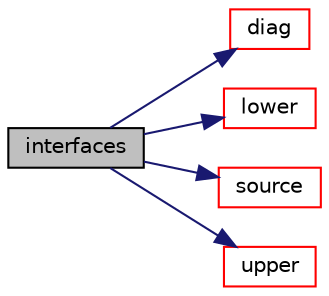 digraph "interfaces"
{
  bgcolor="transparent";
  edge [fontname="Helvetica",fontsize="10",labelfontname="Helvetica",labelfontsize="10"];
  node [fontname="Helvetica",fontsize="10",shape=record];
  rankdir="LR";
  Node1 [label="interfaces",height=0.2,width=0.4,color="black", fillcolor="grey75", style="filled", fontcolor="black"];
  Node1 -> Node2 [color="midnightblue",fontsize="10",style="solid",fontname="Helvetica"];
  Node2 [label="diag",height=0.2,width=0.4,color="red",URL="$a01312.html#afd3add8997f8b9231f6d34b388cd7f3a"];
  Node1 -> Node3 [color="midnightblue",fontsize="10",style="solid",fontname="Helvetica"];
  Node3 [label="lower",height=0.2,width=0.4,color="red",URL="$a01312.html#aed8d4c3b9386a81ed7ff9f44cb736255"];
  Node1 -> Node4 [color="midnightblue",fontsize="10",style="solid",fontname="Helvetica"];
  Node4 [label="source",height=0.2,width=0.4,color="red",URL="$a01312.html#a3790e293cade7097b919633ed263158c"];
  Node1 -> Node5 [color="midnightblue",fontsize="10",style="solid",fontname="Helvetica"];
  Node5 [label="upper",height=0.2,width=0.4,color="red",URL="$a01312.html#a53e005fd695b53bc8dd07c670f533b39"];
}

